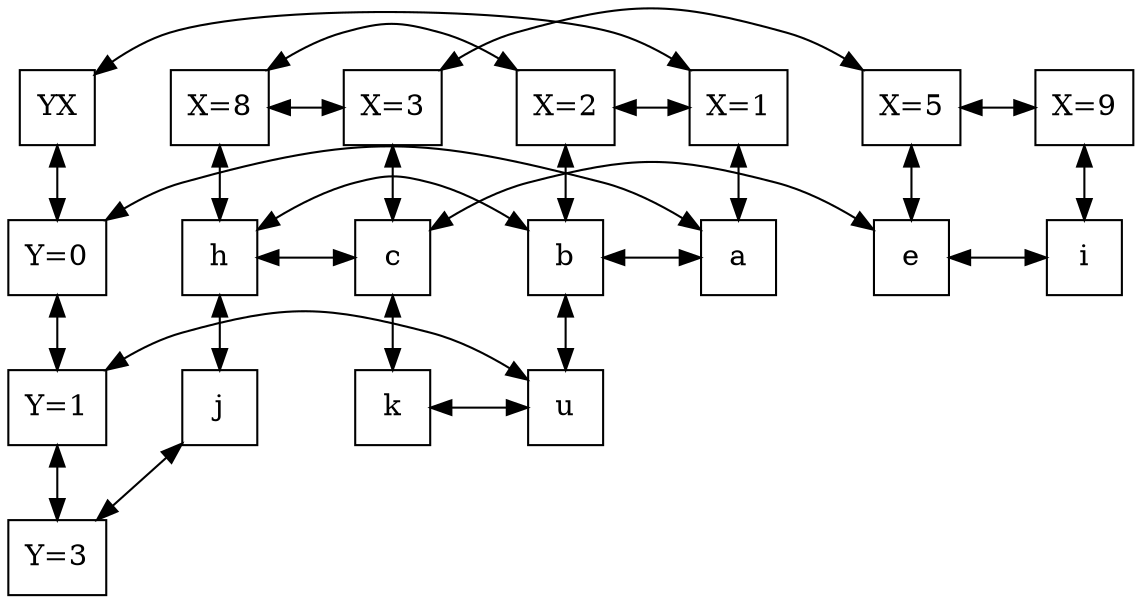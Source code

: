 digraph G {rankdir = TB; 
 node [shape=rectangle, height=0.5, width=0.5]; 
 graph[ nodesep = 0.5];
Nodo0 [label="Y\X"];
Nodox3 [label = "X=1"];
Nodox3->Nodox6[constraint=false, dir=both];
Nodox6 [label = "X=2"];
Nodox6->Nodox8[constraint=false, dir=both];
Nodox8 [label = "X=8"];
Nodox8->Nodox10[constraint=false, dir=both];
Nodox10 [label = "X=3"];
Nodox10->Nodox12[constraint=false, dir=both];
Nodox12 [label = "X=5"];
Nodox12->Nodox14[constraint=false, dir=both];
Nodox14 [label = "X=9"];
Nodoy4 [label = "Y=0"];
Nodoy4->Nodoy16[dir=both];
Nodoy16 [label = "Y=1"];
Nodoy16->Nodoy18[dir=both];
Nodoy18 [label = "Y=3"];
Nodox3->Nodoy2[dir=both]
Nodoy2 [label = "a"];
Nodox6->Nodoy5[dir=both]
Nodoy5 [label = "b"];
Nodoy5->Nodoy15[dir=both];
Nodoy15 [label = "u"];
Nodox8->Nodoy7[dir=both]
Nodoy7 [label = "h"];
Nodoy7->Nodoy17[dir=both];
Nodoy17 [label = "j"];
Nodox10->Nodoy9[dir=both]
Nodoy9 [label = "c"];
Nodoy9->Nodoy19[dir=both];
Nodoy19 [label = "k"];
Nodox12->Nodoy11[dir=both]
Nodoy11 [label = "e"];
Nodox14->Nodoy13[dir=both]
Nodoy13 [label = "i"];
Nodoy4->Nodoy2[constraint=false, dir=both]
Nodoy2 [label = "a"];
Nodoy2->Nodoy5[constraint=false, dir=both];
Nodoy5 [label = "b"];
Nodoy5->Nodoy7[constraint=false, dir=both];
Nodoy7 [label = "h"];
Nodoy7->Nodoy9[constraint=false, dir=both];
Nodoy9 [label = "c"];
Nodoy9->Nodoy11[constraint=false, dir=both];
Nodoy11 [label = "e"];
Nodoy11->Nodoy13[constraint=false, dir=both];
Nodoy13 [label = "i"];
Nodoy16->Nodoy15[constraint=false, dir=both]
Nodoy15 [label = "u"];
Nodoy15->Nodoy19[constraint=false, dir=both];
Nodoy19 [label = "k"];
Nodoy18->Nodoy17[constraint=false, dir=both]
Nodoy17 [label = "j"];
Nodo0->Nodox3[constraint=false, dir=both];
Nodo0->Nodoy4[dir=both];
}